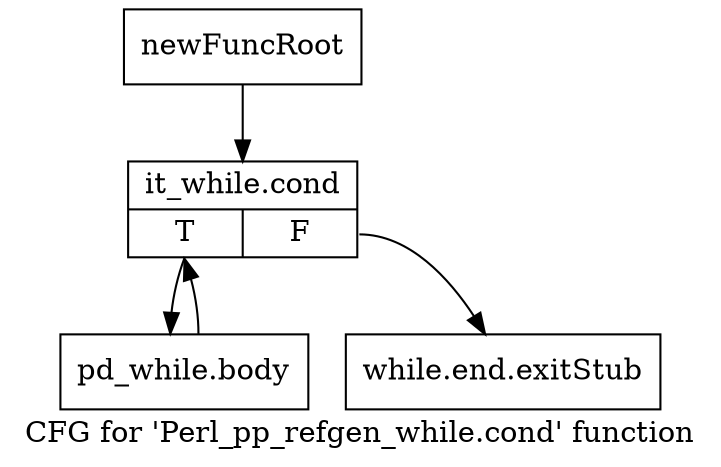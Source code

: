 digraph "CFG for 'Perl_pp_refgen_while.cond' function" {
	label="CFG for 'Perl_pp_refgen_while.cond' function";

	Node0x4dae1f0 [shape=record,label="{newFuncRoot}"];
	Node0x4dae1f0 -> Node0x4e2bd00;
	Node0x4e2bcb0 [shape=record,label="{while.end.exitStub}"];
	Node0x4e2bd00 [shape=record,label="{it_while.cond|{<s0>T|<s1>F}}"];
	Node0x4e2bd00:s0 -> Node0x4e2bd50;
	Node0x4e2bd00:s1 -> Node0x4e2bcb0;
	Node0x4e2bd50 [shape=record,label="{pd_while.body}"];
	Node0x4e2bd50 -> Node0x4e2bd00;
}
